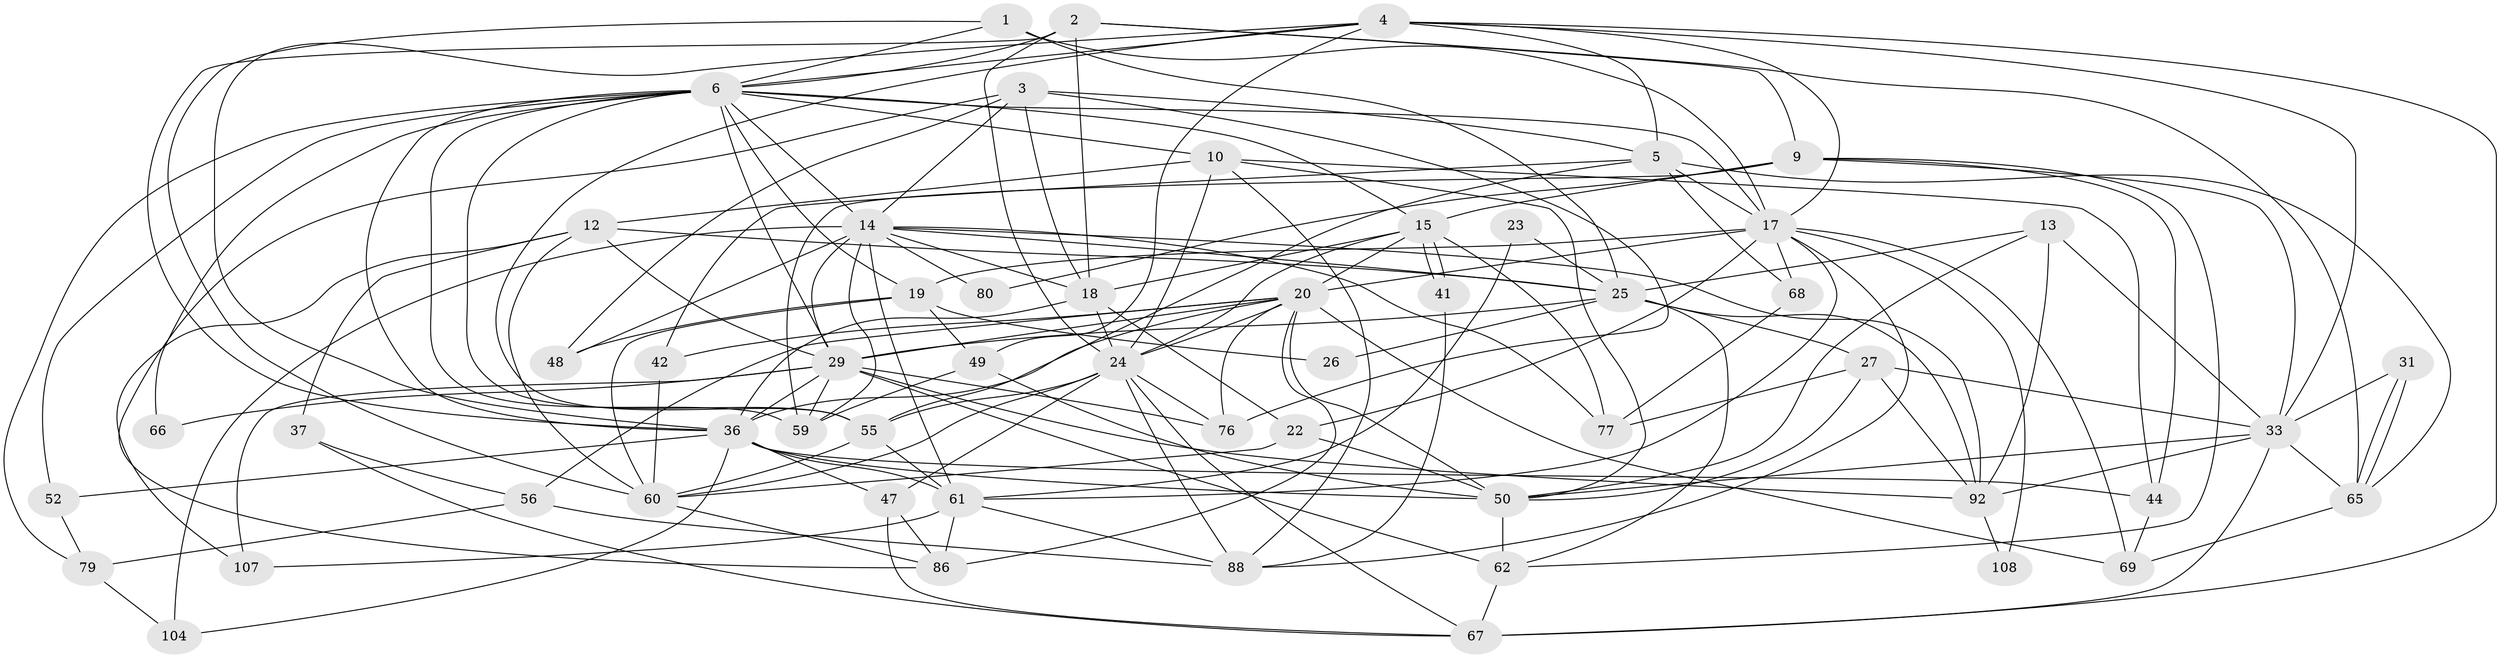 // original degree distribution, {4: 0.34513274336283184, 2: 0.13274336283185842, 5: 0.19469026548672566, 3: 0.21238938053097345, 7: 0.05309734513274336, 6: 0.061946902654867256}
// Generated by graph-tools (version 1.1) at 2025/15/03/09/25 04:15:17]
// undirected, 56 vertices, 164 edges
graph export_dot {
graph [start="1"]
  node [color=gray90,style=filled];
  1 [super="+8"];
  2 [super="+30"];
  3 [super="+58+7"];
  4 [super="+91+70"];
  5 [super="+51"];
  6 [super="+11"];
  9 [super="+90+34"];
  10 [super="+64"];
  12 [super="+99"];
  13;
  14 [super="+75+87"];
  15 [super="+46+16"];
  17 [super="+28"];
  18 [super="+93"];
  19 [super="+81"];
  20 [super="+112+98"];
  22 [super="+71"];
  23;
  24 [super="+85+40"];
  25 [super="+82"];
  26;
  27;
  29 [super="+78+74+32"];
  31;
  33 [super="+38"];
  36 [super="+53+54+43+102+83"];
  37;
  41;
  42;
  44;
  47 [super="+105"];
  48;
  49;
  50 [super="+57+84"];
  52;
  55 [super="+72"];
  56;
  59 [super="+103"];
  60 [super="+95"];
  61 [super="+63"];
  62 [super="+100"];
  65 [super="+73"];
  66;
  67;
  68;
  69;
  76;
  77;
  79 [super="+109"];
  80;
  86 [super="+97"];
  88 [super="+111"];
  92 [super="+101"];
  104;
  107;
  108;
  1 -- 25 [weight=2];
  1 -- 17;
  1 -- 60;
  1 -- 6;
  2 -- 24;
  2 -- 9;
  2 -- 65;
  2 -- 18;
  2 -- 36;
  2 -- 6;
  3 -- 48;
  3 -- 5;
  3 -- 86;
  3 -- 18;
  3 -- 76;
  3 -- 14;
  4 -- 67;
  4 -- 36 [weight=3];
  4 -- 17;
  4 -- 55;
  4 -- 33;
  4 -- 49;
  4 -- 6;
  4 -- 5;
  5 -- 55;
  5 -- 42;
  5 -- 65;
  5 -- 17;
  5 -- 68;
  6 -- 15;
  6 -- 66;
  6 -- 36;
  6 -- 10;
  6 -- 14;
  6 -- 17;
  6 -- 19;
  6 -- 52;
  6 -- 55;
  6 -- 59;
  6 -- 29;
  6 -- 79;
  9 -- 44;
  9 -- 33;
  9 -- 15;
  9 -- 59;
  9 -- 80;
  9 -- 62;
  10 -- 44;
  10 -- 24;
  10 -- 88;
  10 -- 12;
  10 -- 50;
  12 -- 60;
  12 -- 107;
  12 -- 29;
  12 -- 37;
  12 -- 25;
  13 -- 33;
  13 -- 92;
  13 -- 50;
  13 -- 25;
  14 -- 59;
  14 -- 104;
  14 -- 92;
  14 -- 29;
  14 -- 18;
  14 -- 48;
  14 -- 80;
  14 -- 61;
  14 -- 25;
  14 -- 77;
  15 -- 41;
  15 -- 41;
  15 -- 20;
  15 -- 77;
  15 -- 18;
  15 -- 24;
  17 -- 61;
  17 -- 88;
  17 -- 20;
  17 -- 69;
  17 -- 22;
  17 -- 68;
  17 -- 108;
  17 -- 19;
  18 -- 22;
  18 -- 36;
  18 -- 24;
  19 -- 49;
  19 -- 26;
  19 -- 60;
  19 -- 48;
  20 -- 56;
  20 -- 86;
  20 -- 24;
  20 -- 42;
  20 -- 76;
  20 -- 69;
  20 -- 36;
  20 -- 29;
  20 -- 50;
  22 -- 60;
  22 -- 50;
  23 -- 25;
  23 -- 61;
  24 -- 88;
  24 -- 55;
  24 -- 67;
  24 -- 76;
  24 -- 60;
  24 -- 47;
  25 -- 92;
  25 -- 26;
  25 -- 27;
  25 -- 29;
  25 -- 62;
  27 -- 33;
  27 -- 77;
  27 -- 92;
  27 -- 50;
  29 -- 66;
  29 -- 92;
  29 -- 107;
  29 -- 76;
  29 -- 36 [weight=2];
  29 -- 59;
  29 -- 62;
  31 -- 65;
  31 -- 65;
  31 -- 33;
  33 -- 65 [weight=2];
  33 -- 67;
  33 -- 50;
  33 -- 92;
  36 -- 50;
  36 -- 61;
  36 -- 52;
  36 -- 104;
  36 -- 44;
  36 -- 47;
  37 -- 67;
  37 -- 56;
  41 -- 88;
  42 -- 60;
  44 -- 69;
  47 -- 86;
  47 -- 67;
  49 -- 59;
  49 -- 50;
  50 -- 62;
  52 -- 79;
  55 -- 60;
  55 -- 61;
  56 -- 79;
  56 -- 88;
  60 -- 86;
  61 -- 107;
  61 -- 86;
  61 -- 88;
  62 -- 67;
  65 -- 69;
  68 -- 77;
  79 -- 104;
  92 -- 108;
}
